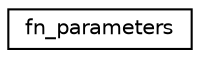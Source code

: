 digraph "Graphical Class Hierarchy"
{
 // LATEX_PDF_SIZE
  edge [fontname="Helvetica",fontsize="10",labelfontname="Helvetica",labelfontsize="10"];
  node [fontname="Helvetica",fontsize="10",shape=record];
  rankdir="LR";
  Node0 [label="fn_parameters",height=0.2,width=0.4,color="black", fillcolor="white", style="filled",URL="$structfn__parameters.html",tooltip="fn_parameter_t structure"];
}
